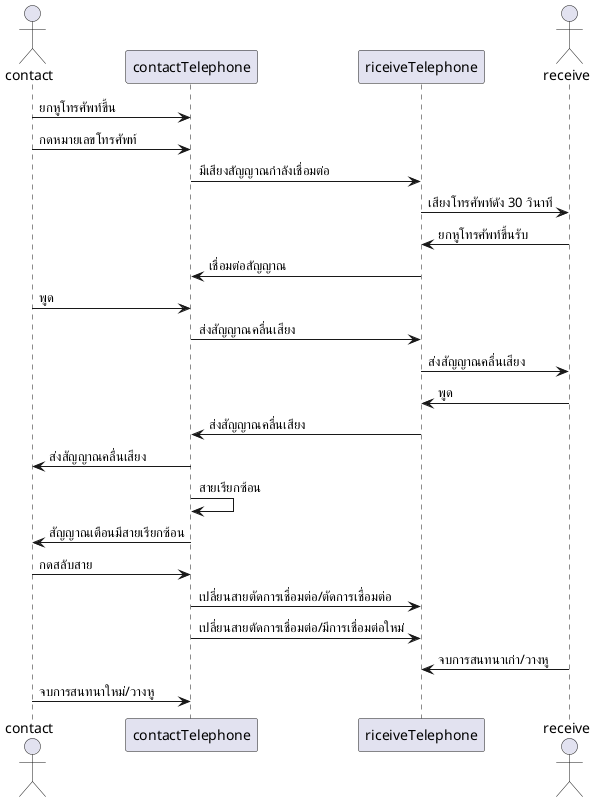 @startuml sqDi 
actor contact 
participant contactTelephone
participant riceiveTelephone
actor receive

contact->contactTelephone : ยกหูโทรศัพท์ขึ้น
contact->contactTelephone : กดหมายเลขโทรศัพท์
contactTelephone-> riceiveTelephone : มีเสียงสัญญาณกำลังเชื่อมต่อ
riceiveTelephone->receive : เสียงโทรศัพท์ดัง 30 วินาที
receive->riceiveTelephone : ยกหูโทรศัพท์ขึ้นรับ
riceiveTelephone->contactTelephone : เชื่อมต่อสัญญาณ
contact->contactTelephone : พูด
contactTelephone->riceiveTelephone : ส่งสัญญาณคลื่นเสียง
riceiveTelephone->receive : ส่งสัญญาณคลื่นเสียง
receive->riceiveTelephone : พูด
riceiveTelephone->contactTelephone : ส่งสัญญาณคลื่นเสียง
contactTelephone->contact : ส่งสัญญาณคลื่นเสียง
contactTelephone->contactTelephone : สายเรียกซ้อน
contactTelephone->contact : สัญญาณเตือนมีสายเรียกซ้อน
contact -> contactTelephone : กดสลับสาย
contactTelephone -> riceiveTelephone : เปลี่ยนสายตัดการเชื่อมต่อ/ตัดการเชื่อมต่อ
contactTelephone -> riceiveTelephone : เปลี่ยนสายตัดการเชื่อมต่อ/มีการเชื่อมต่อใหม่
receive -> riceiveTelephone : จบการสนทนาเก่า/วางหู
contact -> contactTelephone : จบการสนทนาใหม่/วางหู
@enduml